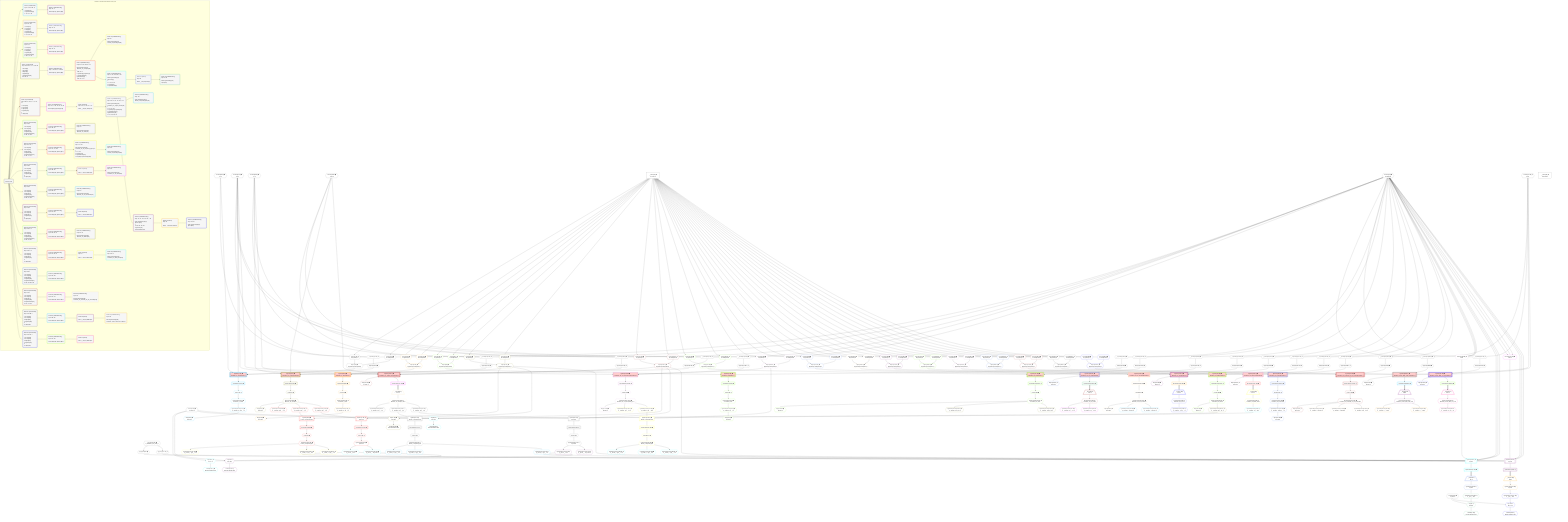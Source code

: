 %%{init: {'themeVariables': { 'fontSize': '12px'}}}%%
graph TD
    classDef path fill:#eee,stroke:#000,color:#000
    classDef plan fill:#fff,stroke-width:1px,color:#000
    classDef itemplan fill:#fff,stroke-width:2px,color:#000
    classDef unbatchedplan fill:#dff,stroke-width:1px,color:#000
    classDef sideeffectplan fill:#fcc,stroke-width:2px,color:#000
    classDef bucket fill:#f6f6f6,color:#000,stroke-width:2px,text-align:left


    %% plan dependencies
    __InputObject6{{"__InputObject[6∈0] ➊"}}:::plan
    Constant7{{"Constant[7∈0] ➊<br />ᐸundefinedᐳ"}}:::plan
    Constant307{{"Constant[307∈0] ➊<br />ᐸ10ᐳ"}}:::plan
    Constant308{{"Constant[308∈0] ➊<br />ᐸ5ᐳ"}}:::plan
    Constant7 & Constant307 & Constant308 --> __InputObject6
    __InputObject45{{"__InputObject[45∈0] ➊"}}:::plan
    Constant309{{"Constant[309∈0] ➊<br />ᐸ1ᐳ"}}:::plan
    Constant310{{"Constant[310∈0] ➊<br />ᐸ'test'ᐳ"}}:::plan
    Constant7 & Constant309 & Constant310 --> __InputObject45
    __InputObject98{{"__InputObject[98∈0] ➊"}}:::plan
    Constant7 & Constant309 & Constant310 --> __InputObject98
    Object13{{"Object[13∈0] ➊<br />ᐸ{pgSettings,withPgClient}ᐳ"}}:::plan
    Access11{{"Access[11∈0] ➊<br />ᐸ2.pgSettingsᐳ"}}:::plan
    Access12{{"Access[12∈0] ➊<br />ᐸ2.withPgClientᐳ"}}:::plan
    Access11 & Access12 --> Object13
    __InputObject20{{"__InputObject[20∈0] ➊"}}:::plan
    Constant7 & Constant307 --> __InputObject20
    __InputObject162{{"__InputObject[162∈0] ➊"}}:::plan
    Constant7 & Constant307 --> __InputObject162
    __InputObject280{{"__InputObject[280∈0] ➊"}}:::plan
    Constant314{{"Constant[314∈0] ➊<br />ᐸ20ᐳ"}}:::plan
    Constant7 & Constant314 --> __InputObject280
    __InputObject294{{"__InputObject[294∈0] ➊"}}:::plan
    Constant7 & Constant314 --> __InputObject294
    __Value2["__Value[2∈0] ➊<br />ᐸcontextᐳ"]:::plan
    __Value2 --> Access11
    __Value2 --> Access12
    ApplyInput19{{"ApplyInput[19∈0] ➊"}}:::plan
    __InputObject6 --> ApplyInput19
    ApplyInput32{{"ApplyInput[32∈0] ➊"}}:::plan
    __InputObject20 --> ApplyInput32
    __InputObject33{{"__InputObject[33∈0] ➊"}}:::plan
    Constant7 --> __InputObject33
    ApplyInput44{{"ApplyInput[44∈0] ➊"}}:::plan
    __InputObject33 --> ApplyInput44
    ApplyInput57{{"ApplyInput[57∈0] ➊"}}:::plan
    __InputObject45 --> ApplyInput57
    ApplyInput89{{"ApplyInput[89∈0] ➊"}}:::plan
    Constant315{{"Constant[315∈0] ➊<br />ᐸ[ 'PRIMARY_KEY_ASC' ]ᐳ"}}:::plan
    Constant315 --> ApplyInput89
    ApplyInput106{{"ApplyInput[106∈0] ➊"}}:::plan
    __InputObject98 --> ApplyInput106
    ApplyInput141{{"ApplyInput[141∈0] ➊"}}:::plan
    Constant315 --> ApplyInput141
    __InputObject150{{"__InputObject[150∈0] ➊"}}:::plan
    Constant7 --> __InputObject150
    ApplyInput159{{"ApplyInput[159∈0] ➊"}}:::plan
    __InputObject150 --> ApplyInput159
    ApplyInput173{{"ApplyInput[173∈0] ➊"}}:::plan
    __InputObject162 --> ApplyInput173
    __InputObject186{{"__InputObject[186∈0] ➊"}}:::plan
    Constant7 --> __InputObject186
    ApplyInput193{{"ApplyInput[193∈0] ➊"}}:::plan
    __InputObject186 --> ApplyInput193
    __InputObject199{{"__InputObject[199∈0] ➊"}}:::plan
    Constant7 --> __InputObject199
    ApplyInput209{{"ApplyInput[209∈0] ➊"}}:::plan
    __InputObject199 --> ApplyInput209
    __InputObject212{{"__InputObject[212∈0] ➊"}}:::plan
    Constant7 --> __InputObject212
    ApplyInput219{{"ApplyInput[219∈0] ➊"}}:::plan
    __InputObject212 --> ApplyInput219
    __InputObject224{{"__InputObject[224∈0] ➊"}}:::plan
    Constant7 --> __InputObject224
    ApplyInput234{{"ApplyInput[234∈0] ➊"}}:::plan
    __InputObject224 --> ApplyInput234
    __InputObject239{{"__InputObject[239∈0] ➊"}}:::plan
    Constant7 --> __InputObject239
    ApplyInput246{{"ApplyInput[246∈0] ➊"}}:::plan
    __InputObject239 --> ApplyInput246
    __InputObject254{{"__InputObject[254∈0] ➊"}}:::plan
    Constant7 --> __InputObject254
    ApplyInput265{{"ApplyInput[265∈0] ➊"}}:::plan
    __InputObject254 --> ApplyInput265
    __InputObject266{{"__InputObject[266∈0] ➊"}}:::plan
    Constant7 --> __InputObject266
    ApplyInput276{{"ApplyInput[276∈0] ➊"}}:::plan
    __InputObject266 --> ApplyInput276
    ApplyInput288{{"ApplyInput[288∈0] ➊"}}:::plan
    __InputObject280 --> ApplyInput288
    ApplyInput302{{"ApplyInput[302∈0] ➊"}}:::plan
    __InputObject294 --> ApplyInput302
    __Value4["__Value[4∈0] ➊<br />ᐸrootValueᐳ"]:::plan
    Constant76{{"Constant[76∈0] ➊<br />ᐸ'people'ᐳ"}}:::plan
    Constant94{{"Constant[94∈0] ➊<br />ᐸ'posts'ᐳ"}}:::plan
    PgSelect10[["PgSelect[10∈1] ➊<br />ᐸmutation_in_inout(mutation)ᐳ"]]:::sideeffectplan
    Object13 & Constant307 & Constant308 & ApplyInput19 --> PgSelect10
    First14{{"First[14∈1] ➊"}}:::plan
    PgSelectRows15[["PgSelectRows[15∈1] ➊"]]:::plan
    PgSelectRows15 --> First14
    PgSelect10 --> PgSelectRows15
    PgSelectSingle16{{"PgSelectSingle[16∈1] ➊<br />ᐸmutation_in_inoutᐳ"}}:::plan
    First14 --> PgSelectSingle16
    PgClassExpression17{{"PgClassExpression[17∈1] ➊<br />ᐸ__mutation_in_inout__.vᐳ"}}:::plan
    PgSelectSingle16 --> PgClassExpression17
    Object18{{"Object[18∈1] ➊<br />ᐸ{result}ᐳ"}}:::plan
    PgClassExpression17 --> Object18
    PgSelect23[["PgSelect[23∈3] ➊<br />ᐸmutation_in_out(mutation)ᐳ"]]:::sideeffectplan
    Object26{{"Object[26∈3] ➊<br />ᐸ{pgSettings,withPgClient}ᐳ"}}:::plan
    Object26 & Constant307 & ApplyInput32 --> PgSelect23
    Access24{{"Access[24∈3] ➊<br />ᐸ2.pgSettingsᐳ"}}:::plan
    Access25{{"Access[25∈3] ➊<br />ᐸ2.withPgClientᐳ"}}:::plan
    Access24 & Access25 --> Object26
    __Value2 --> Access24
    __Value2 --> Access25
    First27{{"First[27∈3] ➊"}}:::plan
    PgSelectRows28[["PgSelectRows[28∈3] ➊"]]:::plan
    PgSelectRows28 --> First27
    PgSelect23 --> PgSelectRows28
    PgSelectSingle29{{"PgSelectSingle[29∈3] ➊<br />ᐸmutation_in_outᐳ"}}:::plan
    First27 --> PgSelectSingle29
    PgClassExpression30{{"PgClassExpression[30∈3] ➊<br />ᐸ__mutation_in_out__.vᐳ"}}:::plan
    PgSelectSingle29 --> PgClassExpression30
    Object31{{"Object[31∈3] ➊<br />ᐸ{result}ᐳ"}}:::plan
    PgClassExpression30 --> Object31
    PgSelect35[["PgSelect[35∈5] ➊<br />ᐸmutation_out(mutation)ᐳ"]]:::sideeffectplan
    Object38{{"Object[38∈5] ➊<br />ᐸ{pgSettings,withPgClient}ᐳ"}}:::plan
    Object38 & ApplyInput44 --> PgSelect35
    Access36{{"Access[36∈5] ➊<br />ᐸ2.pgSettingsᐳ"}}:::plan
    Access37{{"Access[37∈5] ➊<br />ᐸ2.withPgClientᐳ"}}:::plan
    Access36 & Access37 --> Object38
    __Value2 --> Access36
    __Value2 --> Access37
    First39{{"First[39∈5] ➊"}}:::plan
    PgSelectRows40[["PgSelectRows[40∈5] ➊"]]:::plan
    PgSelectRows40 --> First39
    PgSelect35 --> PgSelectRows40
    PgSelectSingle41{{"PgSelectSingle[41∈5] ➊<br />ᐸmutation_outᐳ"}}:::plan
    First39 --> PgSelectSingle41
    PgClassExpression42{{"PgClassExpression[42∈5] ➊<br />ᐸ__mutation_out__.vᐳ"}}:::plan
    PgSelectSingle41 --> PgClassExpression42
    Object43{{"Object[43∈5] ➊<br />ᐸ{result}ᐳ"}}:::plan
    PgClassExpression42 --> Object43
    PgSelect49[["PgSelect[49∈7] ➊<br />ᐸmutation_out_complex(mutation)ᐳ"]]:::sideeffectplan
    Object52{{"Object[52∈7] ➊<br />ᐸ{pgSettings,withPgClient}ᐳ"}}:::plan
    Object52 & Constant309 & Constant310 & ApplyInput57 --> PgSelect49
    Access50{{"Access[50∈7] ➊<br />ᐸ2.pgSettingsᐳ"}}:::plan
    Access51{{"Access[51∈7] ➊<br />ᐸ2.withPgClientᐳ"}}:::plan
    Access50 & Access51 --> Object52
    __Value2 --> Access50
    __Value2 --> Access51
    First53{{"First[53∈7] ➊"}}:::plan
    PgSelectRows54[["PgSelectRows[54∈7] ➊"]]:::plan
    PgSelectRows54 --> First53
    PgSelect49 --> PgSelectRows54
    PgSelectSingle55{{"PgSelectSingle[55∈7] ➊<br />ᐸmutation_out_complexᐳ"}}:::plan
    First53 --> PgSelectSingle55
    Object56{{"Object[56∈7] ➊<br />ᐸ{result}ᐳ"}}:::plan
    PgSelectSingle55 --> Object56
    Connection88{{"Connection[88∈8] ➊<br />ᐸ84ᐳ"}}:::plan
    Constant7 & Constant7 & Constant7 --> Connection88
    PgSelect60[["PgSelect[60∈9] ➊<br />ᐸfrmcdc_compoundTypeᐳ"]]:::plan
    PgClassExpression59{{"PgClassExpression[59∈9] ➊<br />ᐸ__mutation...plex__.”y”ᐳ"}}:::plan
    Object52 & PgClassExpression59 --> PgSelect60
    PgSelect71[["PgSelect[71∈9] ➊<br />ᐸpersonᐳ"]]:::plan
    PgClassExpression70{{"PgClassExpression[70∈9] ➊<br />ᐸ__mutation...plex__.”z”ᐳ"}}:::plan
    Object52 & PgClassExpression70 --> PgSelect71
    PgClassExpression58{{"PgClassExpression[58∈9] ➊<br />ᐸ__mutation...plex__.”x”ᐳ"}}:::plan
    PgSelectSingle55 --> PgClassExpression58
    PgSelectSingle55 --> PgClassExpression59
    First64{{"First[64∈9] ➊"}}:::plan
    PgSelectRows65[["PgSelectRows[65∈9] ➊"]]:::plan
    PgSelectRows65 --> First64
    PgSelect60 --> PgSelectRows65
    PgSelectSingle66{{"PgSelectSingle[66∈9] ➊<br />ᐸfrmcdc_compoundTypeᐳ"}}:::plan
    First64 --> PgSelectSingle66
    PgSelectSingle55 --> PgClassExpression70
    First73{{"First[73∈9] ➊"}}:::plan
    PgSelectRows74[["PgSelectRows[74∈9] ➊"]]:::plan
    PgSelectRows74 --> First73
    PgSelect71 --> PgSelectRows74
    PgSelectSingle75{{"PgSelectSingle[75∈9] ➊<br />ᐸpersonᐳ"}}:::plan
    First73 --> PgSelectSingle75
    PgClassExpression67{{"PgClassExpression[67∈10] ➊<br />ᐸ__frmcdc_c...type__.”a”ᐳ"}}:::plan
    PgSelectSingle66 --> PgClassExpression67
    PgClassExpression68{{"PgClassExpression[68∈10] ➊<br />ᐸ__frmcdc_c...type__.”b”ᐳ"}}:::plan
    PgSelectSingle66 --> PgClassExpression68
    PgClassExpression69{{"PgClassExpression[69∈10] ➊<br />ᐸ__frmcdc_c...type__.”c”ᐳ"}}:::plan
    PgSelectSingle66 --> PgClassExpression69
    PgSelect90[["PgSelect[90∈11] ➊<br />ᐸpostᐳ"]]:::plan
    PgClassExpression77{{"PgClassExpression[77∈11] ➊<br />ᐸ__person__.”id”ᐳ"}}:::plan
    Object52 & PgClassExpression77 & ApplyInput89 & Connection88 & Constant7 & Constant7 & Constant7 --> PgSelect90
    List78{{"List[78∈11] ➊<br />ᐸ76,77ᐳ"}}:::plan
    Constant76 & PgClassExpression77 --> List78
    PgSelectSingle75 --> PgClassExpression77
    Lambda79{{"Lambda[79∈11] ➊<br />ᐸbase64JSONEncodeᐳ"}}:::plan
    List78 --> Lambda79
    PgClassExpression80{{"PgClassExpression[80∈11] ➊<br />ᐸ__person__...full_name”ᐳ"}}:::plan
    PgSelectSingle75 --> PgClassExpression80
    PgSelectRows91[["PgSelectRows[91∈11] ➊"]]:::plan
    PgSelect90 --> PgSelectRows91
    __Item92[/"__Item[92∈12]<br />ᐸ91ᐳ"\]:::itemplan
    PgSelectRows91 ==> __Item92
    PgSelectSingle93{{"PgSelectSingle[93∈12]<br />ᐸpostᐳ"}}:::plan
    __Item92 --> PgSelectSingle93
    List96{{"List[96∈13]<br />ᐸ94,95ᐳ"}}:::plan
    PgClassExpression95{{"PgClassExpression[95∈13]<br />ᐸ__post__.”id”ᐳ"}}:::plan
    Constant94 & PgClassExpression95 --> List96
    PgSelectSingle93 --> PgClassExpression95
    Lambda97{{"Lambda[97∈13]<br />ᐸbase64JSONEncodeᐳ"}}:::plan
    List96 --> Lambda97
    PgSelect101[["PgSelect[101∈14] ➊<br />ᐸmutation_out_complex_setof(mutation)ᐳ"]]:::sideeffectplan
    Object104{{"Object[104∈14] ➊<br />ᐸ{pgSettings,withPgClient}ᐳ"}}:::plan
    Object104 & Constant309 & Constant310 & ApplyInput106 --> PgSelect101
    Access102{{"Access[102∈14] ➊<br />ᐸ2.pgSettingsᐳ"}}:::plan
    Access103{{"Access[103∈14] ➊<br />ᐸ2.withPgClientᐳ"}}:::plan
    Access102 & Access103 --> Object104
    __Value2 --> Access102
    __Value2 --> Access103
    Object105{{"Object[105∈14] ➊<br />ᐸ{result}ᐳ"}}:::plan
    PgSelect101 --> Object105
    Connection140{{"Connection[140∈15] ➊<br />ᐸ136ᐳ"}}:::plan
    Constant7 & Constant7 & Constant7 --> Connection140
    PgSelectRows107[["PgSelectRows[107∈15] ➊"]]:::plan
    PgSelect101 --> PgSelectRows107
    __Item108[/"__Item[108∈16]<br />ᐸ107ᐳ"\]:::itemplan
    PgSelectRows107 ==> __Item108
    PgSelectSingle109{{"PgSelectSingle[109∈16]<br />ᐸmutation_out_complex_setofᐳ"}}:::plan
    __Item108 --> PgSelectSingle109
    PgSelect112[["PgSelect[112∈17]<br />ᐸfrmcdc_compoundTypeᐳ"]]:::plan
    PgClassExpression111{{"PgClassExpression[111∈17]<br />ᐸ__mutation...etof__.”y”ᐳ"}}:::plan
    Object104 & PgClassExpression111 --> PgSelect112
    PgSelect123[["PgSelect[123∈17]<br />ᐸpersonᐳ"]]:::plan
    PgClassExpression122{{"PgClassExpression[122∈17]<br />ᐸ__mutation...etof__.”z”ᐳ"}}:::plan
    Object104 & PgClassExpression122 --> PgSelect123
    PgClassExpression110{{"PgClassExpression[110∈17]<br />ᐸ__mutation...etof__.”x”ᐳ"}}:::plan
    PgSelectSingle109 --> PgClassExpression110
    PgSelectSingle109 --> PgClassExpression111
    First116{{"First[116∈17]"}}:::plan
    PgSelectRows117[["PgSelectRows[117∈17]"]]:::plan
    PgSelectRows117 --> First116
    PgSelect112 --> PgSelectRows117
    PgSelectSingle118{{"PgSelectSingle[118∈17]<br />ᐸfrmcdc_compoundTypeᐳ"}}:::plan
    First116 --> PgSelectSingle118
    PgSelectSingle109 --> PgClassExpression122
    First125{{"First[125∈17]"}}:::plan
    PgSelectRows126[["PgSelectRows[126∈17]"]]:::plan
    PgSelectRows126 --> First125
    PgSelect123 --> PgSelectRows126
    PgSelectSingle127{{"PgSelectSingle[127∈17]<br />ᐸpersonᐳ"}}:::plan
    First125 --> PgSelectSingle127
    PgClassExpression119{{"PgClassExpression[119∈18]<br />ᐸ__frmcdc_c...type__.”a”ᐳ"}}:::plan
    PgSelectSingle118 --> PgClassExpression119
    PgClassExpression120{{"PgClassExpression[120∈18]<br />ᐸ__frmcdc_c...type__.”b”ᐳ"}}:::plan
    PgSelectSingle118 --> PgClassExpression120
    PgClassExpression121{{"PgClassExpression[121∈18]<br />ᐸ__frmcdc_c...type__.”c”ᐳ"}}:::plan
    PgSelectSingle118 --> PgClassExpression121
    PgSelect142[["PgSelect[142∈19]<br />ᐸpostᐳ"]]:::plan
    PgClassExpression129{{"PgClassExpression[129∈19]<br />ᐸ__person__.”id”ᐳ"}}:::plan
    Object104 & PgClassExpression129 & ApplyInput141 & Connection140 & Constant7 & Constant7 & Constant7 --> PgSelect142
    List130{{"List[130∈19]<br />ᐸ76,129ᐳ"}}:::plan
    Constant76 & PgClassExpression129 --> List130
    PgSelectSingle127 --> PgClassExpression129
    Lambda131{{"Lambda[131∈19]<br />ᐸbase64JSONEncodeᐳ"}}:::plan
    List130 --> Lambda131
    PgClassExpression132{{"PgClassExpression[132∈19]<br />ᐸ__person__...full_name”ᐳ"}}:::plan
    PgSelectSingle127 --> PgClassExpression132
    PgSelectRows143[["PgSelectRows[143∈19]"]]:::plan
    PgSelect142 --> PgSelectRows143
    __Item144[/"__Item[144∈20]<br />ᐸ143ᐳ"\]:::itemplan
    PgSelectRows143 ==> __Item144
    PgSelectSingle145{{"PgSelectSingle[145∈20]<br />ᐸpostᐳ"}}:::plan
    __Item144 --> PgSelectSingle145
    List148{{"List[148∈21]<br />ᐸ94,147ᐳ"}}:::plan
    PgClassExpression147{{"PgClassExpression[147∈21]<br />ᐸ__post__.”id”ᐳ"}}:::plan
    Constant94 & PgClassExpression147 --> List148
    PgSelectSingle145 --> PgClassExpression147
    Lambda149{{"Lambda[149∈21]<br />ᐸbase64JSONEncodeᐳ"}}:::plan
    List148 --> Lambda149
    PgSelect151[["PgSelect[151∈22] ➊<br />ᐸmutation_out_out(mutation)ᐳ"]]:::sideeffectplan
    Object154{{"Object[154∈22] ➊<br />ᐸ{pgSettings,withPgClient}ᐳ"}}:::plan
    Object154 & ApplyInput159 --> PgSelect151
    Access152{{"Access[152∈22] ➊<br />ᐸ2.pgSettingsᐳ"}}:::plan
    Access153{{"Access[153∈22] ➊<br />ᐸ2.withPgClientᐳ"}}:::plan
    Access152 & Access153 --> Object154
    __Value2 --> Access152
    __Value2 --> Access153
    First155{{"First[155∈22] ➊"}}:::plan
    PgSelectRows156[["PgSelectRows[156∈22] ➊"]]:::plan
    PgSelectRows156 --> First155
    PgSelect151 --> PgSelectRows156
    PgSelectSingle157{{"PgSelectSingle[157∈22] ➊<br />ᐸmutation_out_outᐳ"}}:::plan
    First155 --> PgSelectSingle157
    Object158{{"Object[158∈22] ➊<br />ᐸ{result}ᐳ"}}:::plan
    PgSelectSingle157 --> Object158
    PgClassExpression160{{"PgClassExpression[160∈24] ➊<br />ᐸ__mutation...first_out”ᐳ"}}:::plan
    PgSelectSingle157 --> PgClassExpression160
    PgClassExpression161{{"PgClassExpression[161∈24] ➊<br />ᐸ__mutation...econd_out”ᐳ"}}:::plan
    PgSelectSingle157 --> PgClassExpression161
    PgSelect165[["PgSelect[165∈25] ➊<br />ᐸmutation_out_out_compound_type(mutation)ᐳ"]]:::sideeffectplan
    Object168{{"Object[168∈25] ➊<br />ᐸ{pgSettings,withPgClient}ᐳ"}}:::plan
    Object168 & Constant307 & ApplyInput173 --> PgSelect165
    Access166{{"Access[166∈25] ➊<br />ᐸ2.pgSettingsᐳ"}}:::plan
    Access167{{"Access[167∈25] ➊<br />ᐸ2.withPgClientᐳ"}}:::plan
    Access166 & Access167 --> Object168
    __Value2 --> Access166
    __Value2 --> Access167
    First169{{"First[169∈25] ➊"}}:::plan
    PgSelectRows170[["PgSelectRows[170∈25] ➊"]]:::plan
    PgSelectRows170 --> First169
    PgSelect165 --> PgSelectRows170
    PgSelectSingle171{{"PgSelectSingle[171∈25] ➊<br />ᐸmutation_out_out_compound_typeᐳ"}}:::plan
    First169 --> PgSelectSingle171
    Object172{{"Object[172∈25] ➊<br />ᐸ{result}ᐳ"}}:::plan
    PgSelectSingle171 --> Object172
    PgSelect176[["PgSelect[176∈27] ➊<br />ᐸfrmcdc_compoundTypeᐳ"]]:::plan
    PgClassExpression175{{"PgClassExpression[175∈27] ➊<br />ᐸ__mutation...ype__.”o2”ᐳ"}}:::plan
    Object168 & PgClassExpression175 --> PgSelect176
    PgClassExpression174{{"PgClassExpression[174∈27] ➊<br />ᐸ__mutation...ype__.”o1”ᐳ"}}:::plan
    PgSelectSingle171 --> PgClassExpression174
    PgSelectSingle171 --> PgClassExpression175
    First180{{"First[180∈27] ➊"}}:::plan
    PgSelectRows181[["PgSelectRows[181∈27] ➊"]]:::plan
    PgSelectRows181 --> First180
    PgSelect176 --> PgSelectRows181
    PgSelectSingle182{{"PgSelectSingle[182∈27] ➊<br />ᐸfrmcdc_compoundTypeᐳ"}}:::plan
    First180 --> PgSelectSingle182
    PgClassExpression183{{"PgClassExpression[183∈28] ➊<br />ᐸ__frmcdc_c...type__.”a”ᐳ"}}:::plan
    PgSelectSingle182 --> PgClassExpression183
    PgClassExpression184{{"PgClassExpression[184∈28] ➊<br />ᐸ__frmcdc_c...type__.”b”ᐳ"}}:::plan
    PgSelectSingle182 --> PgClassExpression184
    PgClassExpression185{{"PgClassExpression[185∈28] ➊<br />ᐸ__frmcdc_c...type__.”c”ᐳ"}}:::plan
    PgSelectSingle182 --> PgClassExpression185
    PgSelect188[["PgSelect[188∈29] ➊<br />ᐸmutation_out_out_setof(mutation)ᐳ"]]:::sideeffectplan
    Object191{{"Object[191∈29] ➊<br />ᐸ{pgSettings,withPgClient}ᐳ"}}:::plan
    Object191 & ApplyInput193 --> PgSelect188
    Access189{{"Access[189∈29] ➊<br />ᐸ2.pgSettingsᐳ"}}:::plan
    Access190{{"Access[190∈29] ➊<br />ᐸ2.withPgClientᐳ"}}:::plan
    Access189 & Access190 --> Object191
    __Value2 --> Access189
    __Value2 --> Access190
    Object192{{"Object[192∈29] ➊<br />ᐸ{result}ᐳ"}}:::plan
    PgSelect188 --> Object192
    PgSelectRows194[["PgSelectRows[194∈30] ➊"]]:::plan
    PgSelect188 --> PgSelectRows194
    __Item195[/"__Item[195∈31]<br />ᐸ194ᐳ"\]:::itemplan
    PgSelectRows194 ==> __Item195
    PgSelectSingle196{{"PgSelectSingle[196∈31]<br />ᐸmutation_out_out_setofᐳ"}}:::plan
    __Item195 --> PgSelectSingle196
    PgClassExpression197{{"PgClassExpression[197∈32]<br />ᐸ__mutation...tof__.”o1”ᐳ"}}:::plan
    PgSelectSingle196 --> PgClassExpression197
    PgClassExpression198{{"PgClassExpression[198∈32]<br />ᐸ__mutation...tof__.”o2”ᐳ"}}:::plan
    PgSelectSingle196 --> PgClassExpression198
    PgSelect201[["PgSelect[201∈33] ➊<br />ᐸmutation_out_out_unnamed(mutation)ᐳ"]]:::sideeffectplan
    Object204{{"Object[204∈33] ➊<br />ᐸ{pgSettings,withPgClient}ᐳ"}}:::plan
    Object204 & ApplyInput209 --> PgSelect201
    Access202{{"Access[202∈33] ➊<br />ᐸ2.pgSettingsᐳ"}}:::plan
    Access203{{"Access[203∈33] ➊<br />ᐸ2.withPgClientᐳ"}}:::plan
    Access202 & Access203 --> Object204
    __Value2 --> Access202
    __Value2 --> Access203
    First205{{"First[205∈33] ➊"}}:::plan
    PgSelectRows206[["PgSelectRows[206∈33] ➊"]]:::plan
    PgSelectRows206 --> First205
    PgSelect201 --> PgSelectRows206
    PgSelectSingle207{{"PgSelectSingle[207∈33] ➊<br />ᐸmutation_out_out_unnamedᐳ"}}:::plan
    First205 --> PgSelectSingle207
    Object208{{"Object[208∈33] ➊<br />ᐸ{result}ᐳ"}}:::plan
    PgSelectSingle207 --> Object208
    PgClassExpression210{{"PgClassExpression[210∈35] ➊<br />ᐸ__mutation....”column1”ᐳ"}}:::plan
    PgSelectSingle207 --> PgClassExpression210
    PgClassExpression211{{"PgClassExpression[211∈35] ➊<br />ᐸ__mutation....”column2”ᐳ"}}:::plan
    PgSelectSingle207 --> PgClassExpression211
    PgSelect214[["PgSelect[214∈36] ➊<br />ᐸmutation_out_setof(mutation)ᐳ"]]:::sideeffectplan
    Object217{{"Object[217∈36] ➊<br />ᐸ{pgSettings,withPgClient}ᐳ"}}:::plan
    Object217 & ApplyInput219 --> PgSelect214
    Access215{{"Access[215∈36] ➊<br />ᐸ2.pgSettingsᐳ"}}:::plan
    Access216{{"Access[216∈36] ➊<br />ᐸ2.withPgClientᐳ"}}:::plan
    Access215 & Access216 --> Object217
    __Value2 --> Access215
    __Value2 --> Access216
    Object218{{"Object[218∈36] ➊<br />ᐸ{result}ᐳ"}}:::plan
    PgSelect214 --> Object218
    PgSelectRows220[["PgSelectRows[220∈37] ➊"]]:::plan
    PgSelect214 --> PgSelectRows220
    __Item221[/"__Item[221∈38]<br />ᐸ220ᐳ"\]:::itemplan
    PgSelectRows220 ==> __Item221
    PgSelectSingle222{{"PgSelectSingle[222∈38]<br />ᐸmutation_out_setofᐳ"}}:::plan
    __Item221 --> PgSelectSingle222
    PgClassExpression223{{"PgClassExpression[223∈38]<br />ᐸ__mutation..._setof__.vᐳ"}}:::plan
    PgSelectSingle222 --> PgClassExpression223
    PgSelect226[["PgSelect[226∈39] ➊<br />ᐸmutation_out_table(mutation)ᐳ"]]:::sideeffectplan
    Object229{{"Object[229∈39] ➊<br />ᐸ{pgSettings,withPgClient}ᐳ"}}:::plan
    Object229 & ApplyInput234 --> PgSelect226
    Access227{{"Access[227∈39] ➊<br />ᐸ2.pgSettingsᐳ"}}:::plan
    Access228{{"Access[228∈39] ➊<br />ᐸ2.withPgClientᐳ"}}:::plan
    Access227 & Access228 --> Object229
    __Value2 --> Access227
    __Value2 --> Access228
    First230{{"First[230∈39] ➊"}}:::plan
    PgSelectRows231[["PgSelectRows[231∈39] ➊"]]:::plan
    PgSelectRows231 --> First230
    PgSelect226 --> PgSelectRows231
    PgSelectSingle232{{"PgSelectSingle[232∈39] ➊<br />ᐸmutation_out_tableᐳ"}}:::plan
    First230 --> PgSelectSingle232
    Object233{{"Object[233∈39] ➊<br />ᐸ{result}ᐳ"}}:::plan
    PgSelectSingle232 --> Object233
    List237{{"List[237∈41] ➊<br />ᐸ76,236ᐳ"}}:::plan
    PgClassExpression236{{"PgClassExpression[236∈41] ➊<br />ᐸ__mutation...ble__.”id”ᐳ"}}:::plan
    Constant76 & PgClassExpression236 --> List237
    PgSelectSingle232 --> PgClassExpression236
    Lambda238{{"Lambda[238∈41] ➊<br />ᐸbase64JSONEncodeᐳ"}}:::plan
    List237 --> Lambda238
    PgSelect241[["PgSelect[241∈42] ➊<br />ᐸmutation_out_table_setof(mutation)ᐳ"]]:::sideeffectplan
    Object244{{"Object[244∈42] ➊<br />ᐸ{pgSettings,withPgClient}ᐳ"}}:::plan
    Object244 & ApplyInput246 --> PgSelect241
    Access242{{"Access[242∈42] ➊<br />ᐸ2.pgSettingsᐳ"}}:::plan
    Access243{{"Access[243∈42] ➊<br />ᐸ2.withPgClientᐳ"}}:::plan
    Access242 & Access243 --> Object244
    __Value2 --> Access242
    __Value2 --> Access243
    Object245{{"Object[245∈42] ➊<br />ᐸ{result}ᐳ"}}:::plan
    PgSelect241 --> Object245
    PgSelectRows247[["PgSelectRows[247∈43] ➊"]]:::plan
    PgSelect241 --> PgSelectRows247
    __Item248[/"__Item[248∈44]<br />ᐸ247ᐳ"\]:::itemplan
    PgSelectRows247 ==> __Item248
    PgSelectSingle249{{"PgSelectSingle[249∈44]<br />ᐸmutation_out_table_setofᐳ"}}:::plan
    __Item248 --> PgSelectSingle249
    List252{{"List[252∈45]<br />ᐸ76,251ᐳ"}}:::plan
    PgClassExpression251{{"PgClassExpression[251∈45]<br />ᐸ__mutation...tof__.”id”ᐳ"}}:::plan
    Constant76 & PgClassExpression251 --> List252
    PgSelectSingle249 --> PgClassExpression251
    Lambda253{{"Lambda[253∈45]<br />ᐸbase64JSONEncodeᐳ"}}:::plan
    List252 --> Lambda253
    PgSelect256[["PgSelect[256∈46] ➊<br />ᐸmutation_out_unnamed(mutation)ᐳ"]]:::sideeffectplan
    Object259{{"Object[259∈46] ➊<br />ᐸ{pgSettings,withPgClient}ᐳ"}}:::plan
    Object259 & ApplyInput265 --> PgSelect256
    Access257{{"Access[257∈46] ➊<br />ᐸ2.pgSettingsᐳ"}}:::plan
    Access258{{"Access[258∈46] ➊<br />ᐸ2.withPgClientᐳ"}}:::plan
    Access257 & Access258 --> Object259
    __Value2 --> Access257
    __Value2 --> Access258
    First260{{"First[260∈46] ➊"}}:::plan
    PgSelectRows261[["PgSelectRows[261∈46] ➊"]]:::plan
    PgSelectRows261 --> First260
    PgSelect256 --> PgSelectRows261
    PgSelectSingle262{{"PgSelectSingle[262∈46] ➊<br />ᐸmutation_out_unnamedᐳ"}}:::plan
    First260 --> PgSelectSingle262
    PgClassExpression263{{"PgClassExpression[263∈46] ➊<br />ᐸ__mutation...nnamed__.vᐳ"}}:::plan
    PgSelectSingle262 --> PgClassExpression263
    Object264{{"Object[264∈46] ➊<br />ᐸ{result}ᐳ"}}:::plan
    PgClassExpression263 --> Object264
    PgSelect268[["PgSelect[268∈48] ➊<br />ᐸmutation_out_unnamed_out_out_unnamed(mutation)ᐳ"]]:::sideeffectplan
    Object271{{"Object[271∈48] ➊<br />ᐸ{pgSettings,withPgClient}ᐳ"}}:::plan
    Object271 & ApplyInput276 --> PgSelect268
    Access269{{"Access[269∈48] ➊<br />ᐸ2.pgSettingsᐳ"}}:::plan
    Access270{{"Access[270∈48] ➊<br />ᐸ2.withPgClientᐳ"}}:::plan
    Access269 & Access270 --> Object271
    __Value2 --> Access269
    __Value2 --> Access270
    First272{{"First[272∈48] ➊"}}:::plan
    PgSelectRows273[["PgSelectRows[273∈48] ➊"]]:::plan
    PgSelectRows273 --> First272
    PgSelect268 --> PgSelectRows273
    PgSelectSingle274{{"PgSelectSingle[274∈48] ➊<br />ᐸmutation_out_unnamed_out_out_unnamedᐳ"}}:::plan
    First272 --> PgSelectSingle274
    Object275{{"Object[275∈48] ➊<br />ᐸ{result}ᐳ"}}:::plan
    PgSelectSingle274 --> Object275
    PgClassExpression277{{"PgClassExpression[277∈50] ➊<br />ᐸ__mutation....”column1”ᐳ"}}:::plan
    PgSelectSingle274 --> PgClassExpression277
    PgClassExpression278{{"PgClassExpression[278∈50] ➊<br />ᐸ__mutation....”column3”ᐳ"}}:::plan
    PgSelectSingle274 --> PgClassExpression278
    PgClassExpression279{{"PgClassExpression[279∈50] ➊<br />ᐸ__mutation...med__.”o2”ᐳ"}}:::plan
    PgSelectSingle274 --> PgClassExpression279
    PgSelect283[["PgSelect[283∈51] ➊<br />ᐸmutation_returns_table_multi_col(mutation)ᐳ"]]:::sideeffectplan
    Object286{{"Object[286∈51] ➊<br />ᐸ{pgSettings,withPgClient}ᐳ"}}:::plan
    Object286 & Constant314 & ApplyInput288 --> PgSelect283
    Access284{{"Access[284∈51] ➊<br />ᐸ2.pgSettingsᐳ"}}:::plan
    Access285{{"Access[285∈51] ➊<br />ᐸ2.withPgClientᐳ"}}:::plan
    Access284 & Access285 --> Object286
    __Value2 --> Access284
    __Value2 --> Access285
    Object287{{"Object[287∈51] ➊<br />ᐸ{result}ᐳ"}}:::plan
    PgSelect283 --> Object287
    PgSelectRows289[["PgSelectRows[289∈52] ➊"]]:::plan
    PgSelect283 --> PgSelectRows289
    __Item290[/"__Item[290∈53]<br />ᐸ289ᐳ"\]:::itemplan
    PgSelectRows289 ==> __Item290
    PgSelectSingle291{{"PgSelectSingle[291∈53]<br />ᐸmutation_returns_table_multi_colᐳ"}}:::plan
    __Item290 --> PgSelectSingle291
    PgClassExpression292{{"PgClassExpression[292∈54]<br />ᐸ__mutation...l__.”col1”ᐳ"}}:::plan
    PgSelectSingle291 --> PgClassExpression292
    PgClassExpression293{{"PgClassExpression[293∈54]<br />ᐸ__mutation...l__.”col2”ᐳ"}}:::plan
    PgSelectSingle291 --> PgClassExpression293
    PgSelect297[["PgSelect[297∈55] ➊<br />ᐸmutation_returns_table_one_col(mutation)ᐳ"]]:::sideeffectplan
    Object300{{"Object[300∈55] ➊<br />ᐸ{pgSettings,withPgClient}ᐳ"}}:::plan
    Object300 & Constant314 & ApplyInput302 --> PgSelect297
    Access298{{"Access[298∈55] ➊<br />ᐸ2.pgSettingsᐳ"}}:::plan
    Access299{{"Access[299∈55] ➊<br />ᐸ2.withPgClientᐳ"}}:::plan
    Access298 & Access299 --> Object300
    __Value2 --> Access298
    __Value2 --> Access299
    Object301{{"Object[301∈55] ➊<br />ᐸ{result}ᐳ"}}:::plan
    PgSelect297 --> Object301
    PgSelectRows303[["PgSelectRows[303∈56] ➊"]]:::plan
    PgSelect297 --> PgSelectRows303
    __Item304[/"__Item[304∈57]<br />ᐸ303ᐳ"\]:::itemplan
    PgSelectRows303 ==> __Item304
    PgSelectSingle305{{"PgSelectSingle[305∈57]<br />ᐸmutation_returns_table_one_colᐳ"}}:::plan
    __Item304 --> PgSelectSingle305
    PgClassExpression306{{"PgClassExpression[306∈57]<br />ᐸ__mutation...ne_col__.vᐳ"}}:::plan
    PgSelectSingle305 --> PgClassExpression306

    %% define steps

    subgraph "Buckets for mutations/v4/mutation-return-types"
    Bucket0("Bucket 0 (root)"):::bucket
    classDef bucket0 stroke:#696969
    class Bucket0,__Value2,__Value4,__InputObject6,Constant7,Access11,Access12,Object13,ApplyInput19,__InputObject20,ApplyInput32,__InputObject33,ApplyInput44,__InputObject45,ApplyInput57,Constant76,ApplyInput89,Constant94,__InputObject98,ApplyInput106,ApplyInput141,__InputObject150,ApplyInput159,__InputObject162,ApplyInput173,__InputObject186,ApplyInput193,__InputObject199,ApplyInput209,__InputObject212,ApplyInput219,__InputObject224,ApplyInput234,__InputObject239,ApplyInput246,__InputObject254,ApplyInput265,__InputObject266,ApplyInput276,__InputObject280,ApplyInput288,__InputObject294,ApplyInput302,Constant307,Constant308,Constant309,Constant310,Constant314,Constant315 bucket0
    Bucket1("Bucket 1 (mutationField)<br />Deps: 13, 307, 308, 19<br /><br />1: PgSelect[10]<br />2: PgSelectRows[15]<br />ᐳ: 14, 16, 17, 18"):::bucket
    classDef bucket1 stroke:#00bfff
    class Bucket1,PgSelect10,First14,PgSelectRows15,PgSelectSingle16,PgClassExpression17,Object18 bucket1
    Bucket2("Bucket 2 (nullableBoundary)<br />Deps: 18, 17<br /><br />ROOT Object{1}ᐸ{result}ᐳ[18]"):::bucket
    classDef bucket2 stroke:#7f007f
    class Bucket2 bucket2
    Bucket3("Bucket 3 (mutationField)<br />Deps: 307, 32, 2<br /><br />1: Access[24]<br />2: Access[25]<br />3: Object[26]<br />4: PgSelect[23]<br />5: PgSelectRows[28]<br />ᐳ: 27, 29, 30, 31"):::bucket
    classDef bucket3 stroke:#ffa500
    class Bucket3,PgSelect23,Access24,Access25,Object26,First27,PgSelectRows28,PgSelectSingle29,PgClassExpression30,Object31 bucket3
    Bucket4("Bucket 4 (nullableBoundary)<br />Deps: 31, 30<br /><br />ROOT Object{3}ᐸ{result}ᐳ[31]"):::bucket
    classDef bucket4 stroke:#0000ff
    class Bucket4 bucket4
    Bucket5("Bucket 5 (mutationField)<br />Deps: 44, 2<br /><br />1: Access[36]<br />2: Access[37]<br />3: Object[38]<br />4: PgSelect[35]<br />5: PgSelectRows[40]<br />ᐳ: 39, 41, 42, 43"):::bucket
    classDef bucket5 stroke:#7fff00
    class Bucket5,PgSelect35,Access36,Access37,Object38,First39,PgSelectRows40,PgSelectSingle41,PgClassExpression42,Object43 bucket5
    Bucket6("Bucket 6 (nullableBoundary)<br />Deps: 43, 42<br /><br />ROOT Object{5}ᐸ{result}ᐳ[43]"):::bucket
    classDef bucket6 stroke:#ff1493
    class Bucket6 bucket6
    Bucket7("Bucket 7 (mutationField)<br />Deps: 309, 310, 57, 2, 7, 76, 89, 94<br /><br />1: Access[50]<br />2: Access[51]<br />3: Object[52]<br />4: PgSelect[49]<br />5: PgSelectRows[54]<br />ᐳ: 53, 55, 56"):::bucket
    classDef bucket7 stroke:#808000
    class Bucket7,PgSelect49,Access50,Access51,Object52,First53,PgSelectRows54,PgSelectSingle55,Object56 bucket7
    Bucket8("Bucket 8 (nullableBoundary)<br />Deps: 7, 56, 55, 52, 76, 89, 94<br /><br />ROOT Object{7}ᐸ{result}ᐳ[56]"):::bucket
    classDef bucket8 stroke:#dda0dd
    class Bucket8,Connection88 bucket8
    Bucket9("Bucket 9 (nullableBoundary)<br />Deps: 55, 52, 76, 89, 88, 7, 94<br /><br />ROOT PgSelectSingle{7}ᐸmutation_out_complexᐳ[55]<br />1: <br />ᐳ: 58, 59, 70<br />2: PgSelect[60], PgSelect[71]<br />3: PgSelectRows[65], PgSelectRows[74]<br />ᐳ: 64, 66, 73, 75"):::bucket
    classDef bucket9 stroke:#ff0000
    class Bucket9,PgClassExpression58,PgClassExpression59,PgSelect60,First64,PgSelectRows65,PgSelectSingle66,PgClassExpression70,PgSelect71,First73,PgSelectRows74,PgSelectSingle75 bucket9
    Bucket10("Bucket 10 (nullableBoundary)<br />Deps: 66<br /><br />ROOT PgSelectSingle{9}ᐸfrmcdc_compoundTypeᐳ[66]"):::bucket
    classDef bucket10 stroke:#ffff00
    class Bucket10,PgClassExpression67,PgClassExpression68,PgClassExpression69 bucket10
    Bucket11("Bucket 11 (nullableBoundary)<br />Deps: 75, 76, 52, 89, 88, 7, 94<br /><br />ROOT PgSelectSingle{9}ᐸpersonᐳ[75]<br />1: <br />ᐳ: 77, 80, 78, 79<br />2: PgSelect[90]<br />3: PgSelectRows[91]"):::bucket
    classDef bucket11 stroke:#00ffff
    class Bucket11,PgClassExpression77,List78,Lambda79,PgClassExpression80,PgSelect90,PgSelectRows91 bucket11
    Bucket12("Bucket 12 (listItem)<br />Deps: 94<br /><br />ROOT __Item{12}ᐸ91ᐳ[92]"):::bucket
    classDef bucket12 stroke:#4169e1
    class Bucket12,__Item92,PgSelectSingle93 bucket12
    Bucket13("Bucket 13 (nullableBoundary)<br />Deps: 93, 94<br /><br />ROOT PgSelectSingle{12}ᐸpostᐳ[93]"):::bucket
    classDef bucket13 stroke:#3cb371
    class Bucket13,PgClassExpression95,List96,Lambda97 bucket13
    Bucket14("Bucket 14 (mutationField)<br />Deps: 309, 310, 106, 2, 7, 76, 141, 94<br /><br />1: Access[102]<br />2: Access[103]<br />3: Object[104]<br />4: PgSelect[101]<br />5: <br />ᐳ: Object[105]"):::bucket
    classDef bucket14 stroke:#a52a2a
    class Bucket14,PgSelect101,Access102,Access103,Object104,Object105 bucket14
    Bucket15("Bucket 15 (nullableBoundary)<br />Deps: 101, 7, 105, 104, 76, 141, 94<br /><br />ROOT Object{14}ᐸ{result}ᐳ[105]"):::bucket
    classDef bucket15 stroke:#ff00ff
    class Bucket15,PgSelectRows107,Connection140 bucket15
    Bucket16("Bucket 16 (listItem)<br />Deps: 104, 76, 141, 140, 7, 94<br /><br />ROOT __Item{16}ᐸ107ᐳ[108]"):::bucket
    classDef bucket16 stroke:#f5deb3
    class Bucket16,__Item108,PgSelectSingle109 bucket16
    Bucket17("Bucket 17 (nullableBoundary)<br />Deps: 109, 104, 76, 141, 140, 7, 94<br /><br />ROOT PgSelectSingle{16}ᐸmutation_out_complex_setofᐳ[109]<br />1: <br />ᐳ: 110, 111, 122<br />2: PgSelect[112], PgSelect[123]<br />3: PgSelectRows[117], PgSelectRows[126]<br />ᐳ: 116, 118, 125, 127"):::bucket
    classDef bucket17 stroke:#696969
    class Bucket17,PgClassExpression110,PgClassExpression111,PgSelect112,First116,PgSelectRows117,PgSelectSingle118,PgClassExpression122,PgSelect123,First125,PgSelectRows126,PgSelectSingle127 bucket17
    Bucket18("Bucket 18 (nullableBoundary)<br />Deps: 118<br /><br />ROOT PgSelectSingle{17}ᐸfrmcdc_compoundTypeᐳ[118]"):::bucket
    classDef bucket18 stroke:#00bfff
    class Bucket18,PgClassExpression119,PgClassExpression120,PgClassExpression121 bucket18
    Bucket19("Bucket 19 (nullableBoundary)<br />Deps: 127, 76, 104, 141, 140, 7, 94<br /><br />ROOT PgSelectSingle{17}ᐸpersonᐳ[127]<br />1: <br />ᐳ: 129, 132, 130, 131<br />2: PgSelect[142]<br />3: PgSelectRows[143]"):::bucket
    classDef bucket19 stroke:#7f007f
    class Bucket19,PgClassExpression129,List130,Lambda131,PgClassExpression132,PgSelect142,PgSelectRows143 bucket19
    Bucket20("Bucket 20 (listItem)<br />Deps: 94<br /><br />ROOT __Item{20}ᐸ143ᐳ[144]"):::bucket
    classDef bucket20 stroke:#ffa500
    class Bucket20,__Item144,PgSelectSingle145 bucket20
    Bucket21("Bucket 21 (nullableBoundary)<br />Deps: 145, 94<br /><br />ROOT PgSelectSingle{20}ᐸpostᐳ[145]"):::bucket
    classDef bucket21 stroke:#0000ff
    class Bucket21,PgClassExpression147,List148,Lambda149 bucket21
    Bucket22("Bucket 22 (mutationField)<br />Deps: 159, 2<br /><br />1: Access[152]<br />2: Access[153]<br />3: Object[154]<br />4: PgSelect[151]<br />5: PgSelectRows[156]<br />ᐳ: 155, 157, 158"):::bucket
    classDef bucket22 stroke:#7fff00
    class Bucket22,PgSelect151,Access152,Access153,Object154,First155,PgSelectRows156,PgSelectSingle157,Object158 bucket22
    Bucket23("Bucket 23 (nullableBoundary)<br />Deps: 158, 157<br /><br />ROOT Object{22}ᐸ{result}ᐳ[158]"):::bucket
    classDef bucket23 stroke:#ff1493
    class Bucket23 bucket23
    Bucket24("Bucket 24 (nullableBoundary)<br />Deps: 157<br /><br />ROOT PgSelectSingle{22}ᐸmutation_out_outᐳ[157]"):::bucket
    classDef bucket24 stroke:#808000
    class Bucket24,PgClassExpression160,PgClassExpression161 bucket24
    Bucket25("Bucket 25 (mutationField)<br />Deps: 307, 173, 2<br /><br />1: Access[166]<br />2: Access[167]<br />3: Object[168]<br />4: PgSelect[165]<br />5: PgSelectRows[170]<br />ᐳ: 169, 171, 172"):::bucket
    classDef bucket25 stroke:#dda0dd
    class Bucket25,PgSelect165,Access166,Access167,Object168,First169,PgSelectRows170,PgSelectSingle171,Object172 bucket25
    Bucket26("Bucket 26 (nullableBoundary)<br />Deps: 172, 171, 168<br /><br />ROOT Object{25}ᐸ{result}ᐳ[172]"):::bucket
    classDef bucket26 stroke:#ff0000
    class Bucket26 bucket26
    Bucket27("Bucket 27 (nullableBoundary)<br />Deps: 171, 168<br /><br />ROOT PgSelectSingle{25}ᐸmutation_out_out_compound_typeᐳ[171]<br />1: <br />ᐳ: 174, 175<br />2: PgSelect[176]<br />3: PgSelectRows[181]<br />ᐳ: First[180], PgSelectSingle[182]"):::bucket
    classDef bucket27 stroke:#ffff00
    class Bucket27,PgClassExpression174,PgClassExpression175,PgSelect176,First180,PgSelectRows181,PgSelectSingle182 bucket27
    Bucket28("Bucket 28 (nullableBoundary)<br />Deps: 182<br /><br />ROOT PgSelectSingle{27}ᐸfrmcdc_compoundTypeᐳ[182]"):::bucket
    classDef bucket28 stroke:#00ffff
    class Bucket28,PgClassExpression183,PgClassExpression184,PgClassExpression185 bucket28
    Bucket29("Bucket 29 (mutationField)<br />Deps: 193, 2<br /><br />1: Access[189]<br />2: Access[190]<br />3: Object[191]<br />4: PgSelect[188]<br />5: <br />ᐳ: Object[192]"):::bucket
    classDef bucket29 stroke:#4169e1
    class Bucket29,PgSelect188,Access189,Access190,Object191,Object192 bucket29
    Bucket30("Bucket 30 (nullableBoundary)<br />Deps: 188, 192<br /><br />ROOT Object{29}ᐸ{result}ᐳ[192]"):::bucket
    classDef bucket30 stroke:#3cb371
    class Bucket30,PgSelectRows194 bucket30
    Bucket31("Bucket 31 (listItem)<br /><br />ROOT __Item{31}ᐸ194ᐳ[195]"):::bucket
    classDef bucket31 stroke:#a52a2a
    class Bucket31,__Item195,PgSelectSingle196 bucket31
    Bucket32("Bucket 32 (nullableBoundary)<br />Deps: 196<br /><br />ROOT PgSelectSingle{31}ᐸmutation_out_out_setofᐳ[196]"):::bucket
    classDef bucket32 stroke:#ff00ff
    class Bucket32,PgClassExpression197,PgClassExpression198 bucket32
    Bucket33("Bucket 33 (mutationField)<br />Deps: 209, 2<br /><br />1: Access[202]<br />2: Access[203]<br />3: Object[204]<br />4: PgSelect[201]<br />5: PgSelectRows[206]<br />ᐳ: 205, 207, 208"):::bucket
    classDef bucket33 stroke:#f5deb3
    class Bucket33,PgSelect201,Access202,Access203,Object204,First205,PgSelectRows206,PgSelectSingle207,Object208 bucket33
    Bucket34("Bucket 34 (nullableBoundary)<br />Deps: 208, 207<br /><br />ROOT Object{33}ᐸ{result}ᐳ[208]"):::bucket
    classDef bucket34 stroke:#696969
    class Bucket34 bucket34
    Bucket35("Bucket 35 (nullableBoundary)<br />Deps: 207<br /><br />ROOT PgSelectSingle{33}ᐸmutation_out_out_unnamedᐳ[207]"):::bucket
    classDef bucket35 stroke:#00bfff
    class Bucket35,PgClassExpression210,PgClassExpression211 bucket35
    Bucket36("Bucket 36 (mutationField)<br />Deps: 219, 2<br /><br />1: Access[215]<br />2: Access[216]<br />3: Object[217]<br />4: PgSelect[214]<br />5: <br />ᐳ: Object[218]"):::bucket
    classDef bucket36 stroke:#7f007f
    class Bucket36,PgSelect214,Access215,Access216,Object217,Object218 bucket36
    Bucket37("Bucket 37 (nullableBoundary)<br />Deps: 214, 218<br /><br />ROOT Object{36}ᐸ{result}ᐳ[218]"):::bucket
    classDef bucket37 stroke:#ffa500
    class Bucket37,PgSelectRows220 bucket37
    Bucket38("Bucket 38 (listItem)<br /><br />ROOT __Item{38}ᐸ220ᐳ[221]"):::bucket
    classDef bucket38 stroke:#0000ff
    class Bucket38,__Item221,PgSelectSingle222,PgClassExpression223 bucket38
    Bucket39("Bucket 39 (mutationField)<br />Deps: 234, 2, 76<br /><br />1: Access[227]<br />2: Access[228]<br />3: Object[229]<br />4: PgSelect[226]<br />5: PgSelectRows[231]<br />ᐳ: 230, 232, 233"):::bucket
    classDef bucket39 stroke:#7fff00
    class Bucket39,PgSelect226,Access227,Access228,Object229,First230,PgSelectRows231,PgSelectSingle232,Object233 bucket39
    Bucket40("Bucket 40 (nullableBoundary)<br />Deps: 233, 232, 76<br /><br />ROOT Object{39}ᐸ{result}ᐳ[233]"):::bucket
    classDef bucket40 stroke:#ff1493
    class Bucket40 bucket40
    Bucket41("Bucket 41 (nullableBoundary)<br />Deps: 232, 76<br /><br />ROOT PgSelectSingle{39}ᐸmutation_out_tableᐳ[232]"):::bucket
    classDef bucket41 stroke:#808000
    class Bucket41,PgClassExpression236,List237,Lambda238 bucket41
    Bucket42("Bucket 42 (mutationField)<br />Deps: 246, 2, 76<br /><br />1: Access[242]<br />2: Access[243]<br />3: Object[244]<br />4: PgSelect[241]<br />5: <br />ᐳ: Object[245]"):::bucket
    classDef bucket42 stroke:#dda0dd
    class Bucket42,PgSelect241,Access242,Access243,Object244,Object245 bucket42
    Bucket43("Bucket 43 (nullableBoundary)<br />Deps: 241, 245, 76<br /><br />ROOT Object{42}ᐸ{result}ᐳ[245]"):::bucket
    classDef bucket43 stroke:#ff0000
    class Bucket43,PgSelectRows247 bucket43
    Bucket44("Bucket 44 (listItem)<br />Deps: 76<br /><br />ROOT __Item{44}ᐸ247ᐳ[248]"):::bucket
    classDef bucket44 stroke:#ffff00
    class Bucket44,__Item248,PgSelectSingle249 bucket44
    Bucket45("Bucket 45 (nullableBoundary)<br />Deps: 249, 76<br /><br />ROOT PgSelectSingle{44}ᐸmutation_out_table_setofᐳ[249]"):::bucket
    classDef bucket45 stroke:#00ffff
    class Bucket45,PgClassExpression251,List252,Lambda253 bucket45
    Bucket46("Bucket 46 (mutationField)<br />Deps: 265, 2<br /><br />1: Access[257]<br />2: Access[258]<br />3: Object[259]<br />4: PgSelect[256]<br />5: PgSelectRows[261]<br />ᐳ: 260, 262, 263, 264"):::bucket
    classDef bucket46 stroke:#4169e1
    class Bucket46,PgSelect256,Access257,Access258,Object259,First260,PgSelectRows261,PgSelectSingle262,PgClassExpression263,Object264 bucket46
    Bucket47("Bucket 47 (nullableBoundary)<br />Deps: 264, 263<br /><br />ROOT Object{46}ᐸ{result}ᐳ[264]"):::bucket
    classDef bucket47 stroke:#3cb371
    class Bucket47 bucket47
    Bucket48("Bucket 48 (mutationField)<br />Deps: 276, 2<br /><br />1: Access[269]<br />2: Access[270]<br />3: Object[271]<br />4: PgSelect[268]<br />5: PgSelectRows[273]<br />ᐳ: 272, 274, 275"):::bucket
    classDef bucket48 stroke:#a52a2a
    class Bucket48,PgSelect268,Access269,Access270,Object271,First272,PgSelectRows273,PgSelectSingle274,Object275 bucket48
    Bucket49("Bucket 49 (nullableBoundary)<br />Deps: 275, 274<br /><br />ROOT Object{48}ᐸ{result}ᐳ[275]"):::bucket
    classDef bucket49 stroke:#ff00ff
    class Bucket49 bucket49
    Bucket50("Bucket 50 (nullableBoundary)<br />Deps: 274<br /><br />ROOT PgSelectSingle{48}ᐸmutation_out_unnamed_out_out_unnamedᐳ[274]"):::bucket
    classDef bucket50 stroke:#f5deb3
    class Bucket50,PgClassExpression277,PgClassExpression278,PgClassExpression279 bucket50
    Bucket51("Bucket 51 (mutationField)<br />Deps: 314, 288, 2<br /><br />1: Access[284]<br />2: Access[285]<br />3: Object[286]<br />4: PgSelect[283]<br />5: <br />ᐳ: Object[287]"):::bucket
    classDef bucket51 stroke:#696969
    class Bucket51,PgSelect283,Access284,Access285,Object286,Object287 bucket51
    Bucket52("Bucket 52 (nullableBoundary)<br />Deps: 283, 287<br /><br />ROOT Object{51}ᐸ{result}ᐳ[287]"):::bucket
    classDef bucket52 stroke:#00bfff
    class Bucket52,PgSelectRows289 bucket52
    Bucket53("Bucket 53 (listItem)<br /><br />ROOT __Item{53}ᐸ289ᐳ[290]"):::bucket
    classDef bucket53 stroke:#7f007f
    class Bucket53,__Item290,PgSelectSingle291 bucket53
    Bucket54("Bucket 54 (nullableBoundary)<br />Deps: 291<br /><br />ROOT PgSelectSingle{53}ᐸmutation_returns_table_multi_colᐳ[291]"):::bucket
    classDef bucket54 stroke:#ffa500
    class Bucket54,PgClassExpression292,PgClassExpression293 bucket54
    Bucket55("Bucket 55 (mutationField)<br />Deps: 314, 302, 2<br /><br />1: Access[298]<br />2: Access[299]<br />3: Object[300]<br />4: PgSelect[297]<br />5: <br />ᐳ: Object[301]"):::bucket
    classDef bucket55 stroke:#0000ff
    class Bucket55,PgSelect297,Access298,Access299,Object300,Object301 bucket55
    Bucket56("Bucket 56 (nullableBoundary)<br />Deps: 297, 301<br /><br />ROOT Object{55}ᐸ{result}ᐳ[301]"):::bucket
    classDef bucket56 stroke:#7fff00
    class Bucket56,PgSelectRows303 bucket56
    Bucket57("Bucket 57 (listItem)<br /><br />ROOT __Item{57}ᐸ303ᐳ[304]"):::bucket
    classDef bucket57 stroke:#ff1493
    class Bucket57,__Item304,PgSelectSingle305,PgClassExpression306 bucket57
    Bucket0 --> Bucket1 & Bucket3 & Bucket5 & Bucket7 & Bucket14 & Bucket22 & Bucket25 & Bucket29 & Bucket33 & Bucket36 & Bucket39 & Bucket42 & Bucket46 & Bucket48 & Bucket51 & Bucket55
    Bucket1 --> Bucket2
    Bucket3 --> Bucket4
    Bucket5 --> Bucket6
    Bucket7 --> Bucket8
    Bucket8 --> Bucket9
    Bucket9 --> Bucket10 & Bucket11
    Bucket11 --> Bucket12
    Bucket12 --> Bucket13
    Bucket14 --> Bucket15
    Bucket15 --> Bucket16
    Bucket16 --> Bucket17
    Bucket17 --> Bucket18 & Bucket19
    Bucket19 --> Bucket20
    Bucket20 --> Bucket21
    Bucket22 --> Bucket23
    Bucket23 --> Bucket24
    Bucket25 --> Bucket26
    Bucket26 --> Bucket27
    Bucket27 --> Bucket28
    Bucket29 --> Bucket30
    Bucket30 --> Bucket31
    Bucket31 --> Bucket32
    Bucket33 --> Bucket34
    Bucket34 --> Bucket35
    Bucket36 --> Bucket37
    Bucket37 --> Bucket38
    Bucket39 --> Bucket40
    Bucket40 --> Bucket41
    Bucket42 --> Bucket43
    Bucket43 --> Bucket44
    Bucket44 --> Bucket45
    Bucket46 --> Bucket47
    Bucket48 --> Bucket49
    Bucket49 --> Bucket50
    Bucket51 --> Bucket52
    Bucket52 --> Bucket53
    Bucket53 --> Bucket54
    Bucket55 --> Bucket56
    Bucket56 --> Bucket57
    end
